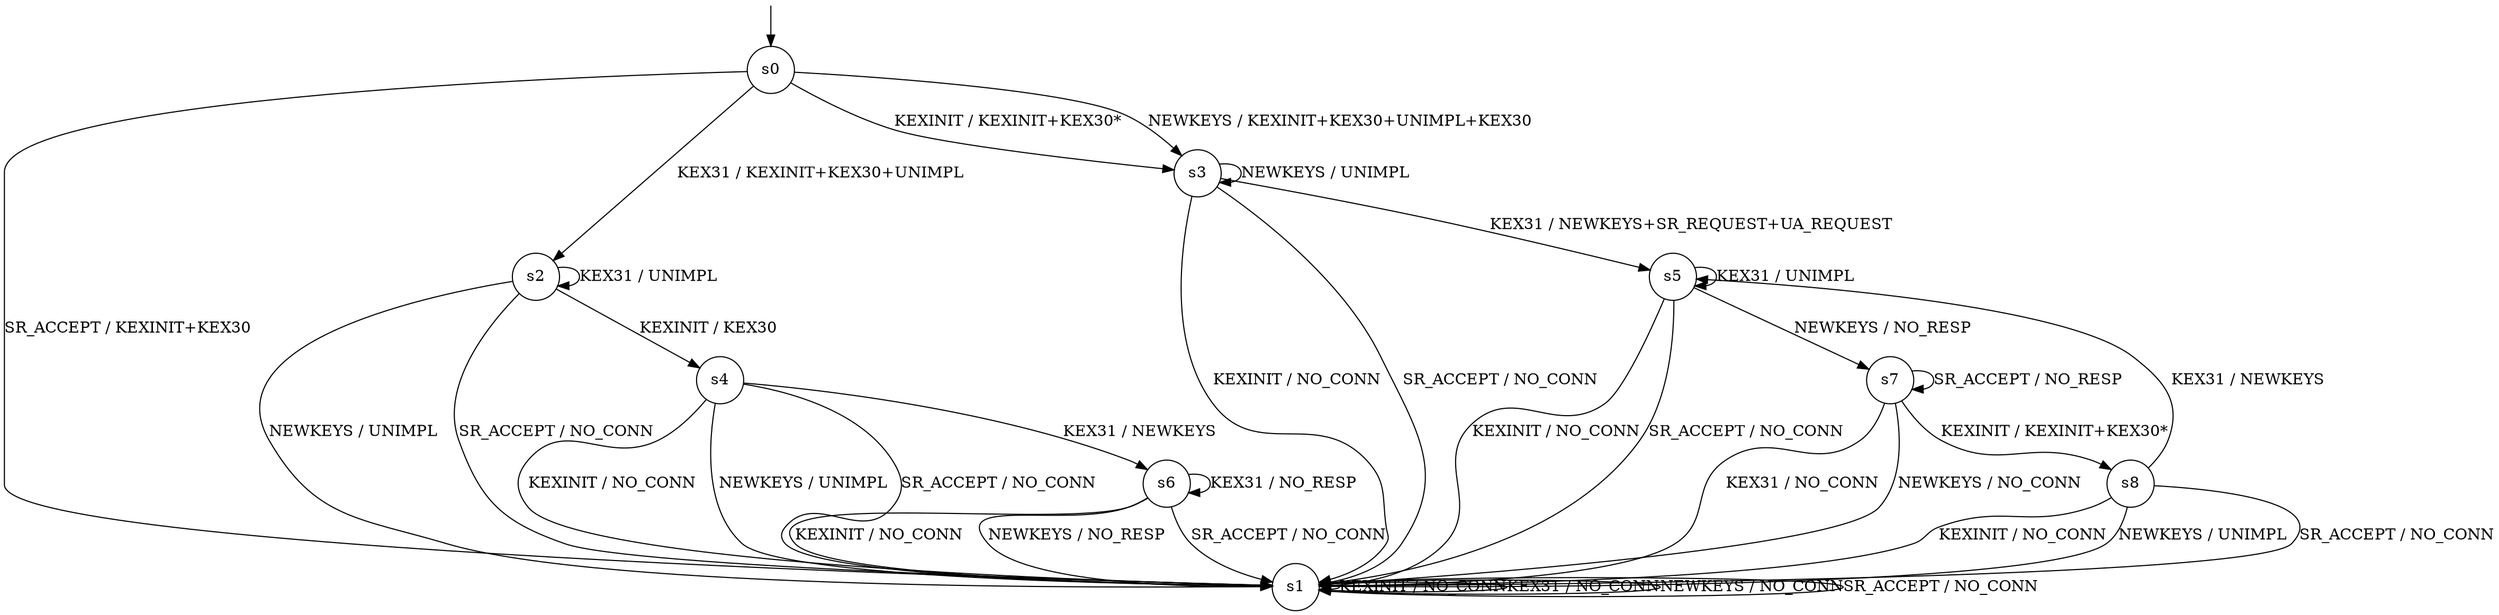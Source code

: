 digraph g {

	s0 [shape="circle" label="s0"];
	s1 [shape="circle" label="s1"];
	s2 [shape="circle" label="s2"];
	s3 [shape="circle" label="s3"];
	s4 [shape="circle" label="s4"];
	s5 [shape="circle" label="s5"];
	s6 [shape="circle" label="s6"];
	s7 [shape="circle" label="s7"];
	s8 [shape="circle" label="s8"];
	s0 -> s3 [label="KEXINIT / KEXINIT+KEX30*"];
	s0 -> s2 [label="KEX31 / KEXINIT+KEX30+UNIMPL"];
	s0 -> s3 [label="NEWKEYS / KEXINIT+KEX30+UNIMPL+KEX30"];
	s0 -> s1 [label="SR_ACCEPT / KEXINIT+KEX30"];
	s1 -> s1 [label="KEXINIT / NO_CONN"];
	s1 -> s1 [label="KEX31 / NO_CONN"];
	s1 -> s1 [label="NEWKEYS / NO_CONN"];
	s1 -> s1 [label="SR_ACCEPT / NO_CONN"];
	s2 -> s4 [label="KEXINIT / KEX30"];
	s2 -> s2 [label="KEX31 / UNIMPL"];
	s2 -> s1 [label="NEWKEYS / UNIMPL"];
	s2 -> s1 [label="SR_ACCEPT / NO_CONN"];
	s3 -> s1 [label="KEXINIT / NO_CONN"];
	s3 -> s5 [label="KEX31 / NEWKEYS+SR_REQUEST+UA_REQUEST"];
	s3 -> s3 [label="NEWKEYS / UNIMPL"];
	s3 -> s1 [label="SR_ACCEPT / NO_CONN"];
	s4 -> s1 [label="KEXINIT / NO_CONN"];
	s4 -> s6 [label="KEX31 / NEWKEYS"];
	s4 -> s1 [label="NEWKEYS / UNIMPL"];
	s4 -> s1 [label="SR_ACCEPT / NO_CONN"];
	s5 -> s1 [label="KEXINIT / NO_CONN"];
	s5 -> s5 [label="KEX31 / UNIMPL"];
	s5 -> s7 [label="NEWKEYS / NO_RESP"];
	s5 -> s1 [label="SR_ACCEPT / NO_CONN"];
	s6 -> s1 [label="KEXINIT / NO_CONN"];
	s6 -> s6 [label="KEX31 / NO_RESP"];
	s6 -> s1 [label="NEWKEYS / NO_RESP"];
	s6 -> s1 [label="SR_ACCEPT / NO_CONN"];
	s7 -> s8 [label="KEXINIT / KEXINIT+KEX30*"];
	s7 -> s1 [label="KEX31 / NO_CONN"];
	s7 -> s1 [label="NEWKEYS / NO_CONN"];
	s7 -> s7 [label="SR_ACCEPT / NO_RESP"];
	s8 -> s1 [label="KEXINIT / NO_CONN"];
	s8 -> s5 [label="KEX31 / NEWKEYS"];
	s8 -> s1 [label="NEWKEYS / UNIMPL"];
	s8 -> s1 [label="SR_ACCEPT / NO_CONN"];

__start0 [label="" shape="none" width="0" height="0"];
__start0 -> s0;

}
